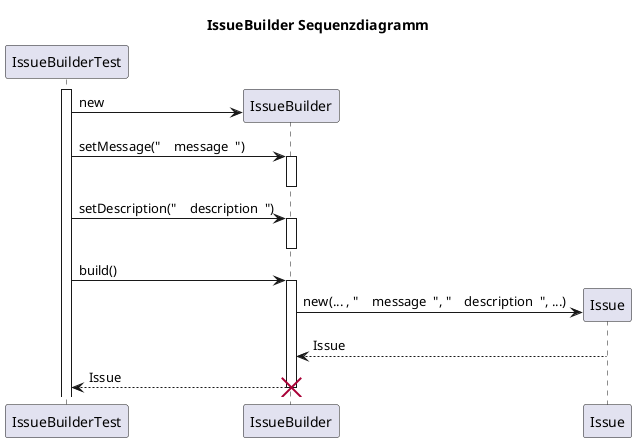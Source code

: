 @startuml

title IssueBuilder Sequenzdiagramm

participant IssueBuilderTest



create IssueBuilder
activate IssueBuilderTest
IssueBuilderTest -> IssueBuilder :  new

IssueBuilderTest -> IssueBuilder :  setMessage("    message  ")
activate IssueBuilder
deactivate IssueBuilder

IssueBuilderTest -> IssueBuilder :  setDescription("    description  ")
activate IssueBuilder
deactivate IssueBuilder

IssueBuilderTest -> IssueBuilder : build()
activate IssueBuilder

create Issue
IssueBuilder -> Issue : new(... , "    message  ", "    description  ", ...)
Issue --> IssueBuilder : Issue
IssueBuilder --> IssueBuilderTest : Issue
destroy IssueBuilder

@enduml

builder.setMessage("    message  ").setDescription("    description  ").build();